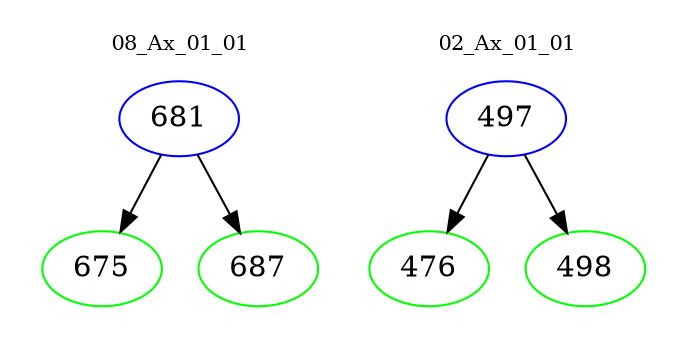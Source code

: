 digraph{
subgraph cluster_0 {
color = white
label = "08_Ax_01_01";
fontsize=10;
T0_681 [label="681", color="blue"]
T0_681 -> T0_675 [color="black"]
T0_675 [label="675", color="green"]
T0_681 -> T0_687 [color="black"]
T0_687 [label="687", color="green"]
}
subgraph cluster_1 {
color = white
label = "02_Ax_01_01";
fontsize=10;
T1_497 [label="497", color="blue"]
T1_497 -> T1_476 [color="black"]
T1_476 [label="476", color="green"]
T1_497 -> T1_498 [color="black"]
T1_498 [label="498", color="green"]
}
}

